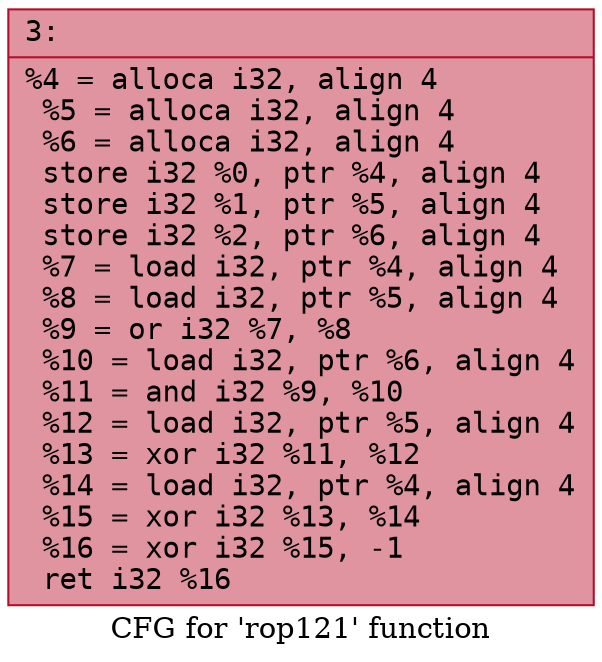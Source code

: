 digraph "CFG for 'rop121' function" {
	label="CFG for 'rop121' function";

	Node0x6000015c04b0 [shape=record,color="#b70d28ff", style=filled, fillcolor="#b70d2870" fontname="Courier",label="{3:\l|  %4 = alloca i32, align 4\l  %5 = alloca i32, align 4\l  %6 = alloca i32, align 4\l  store i32 %0, ptr %4, align 4\l  store i32 %1, ptr %5, align 4\l  store i32 %2, ptr %6, align 4\l  %7 = load i32, ptr %4, align 4\l  %8 = load i32, ptr %5, align 4\l  %9 = or i32 %7, %8\l  %10 = load i32, ptr %6, align 4\l  %11 = and i32 %9, %10\l  %12 = load i32, ptr %5, align 4\l  %13 = xor i32 %11, %12\l  %14 = load i32, ptr %4, align 4\l  %15 = xor i32 %13, %14\l  %16 = xor i32 %15, -1\l  ret i32 %16\l}"];
}
